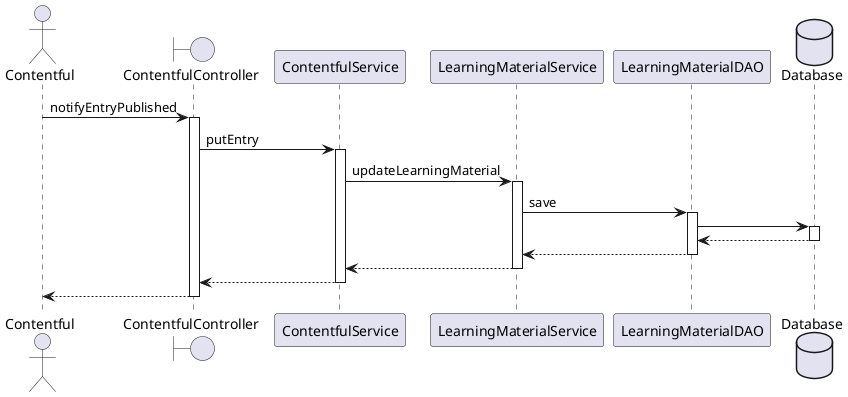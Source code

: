 @startuml

autoactivate on

actor Contentful
boundary ContentfulController
participant ContentfulService
participant LearningMaterialService
participant LearningMaterialDAO
database Database

Contentful -> ContentfulController : notifyEntryPublished
ContentfulController -> ContentfulService : putEntry
ContentfulService -> LearningMaterialService : updateLearningMaterial
LearningMaterialService -> LearningMaterialDAO : save
LearningMaterialDAO -> Database
return
return
return
return
return

@enduml